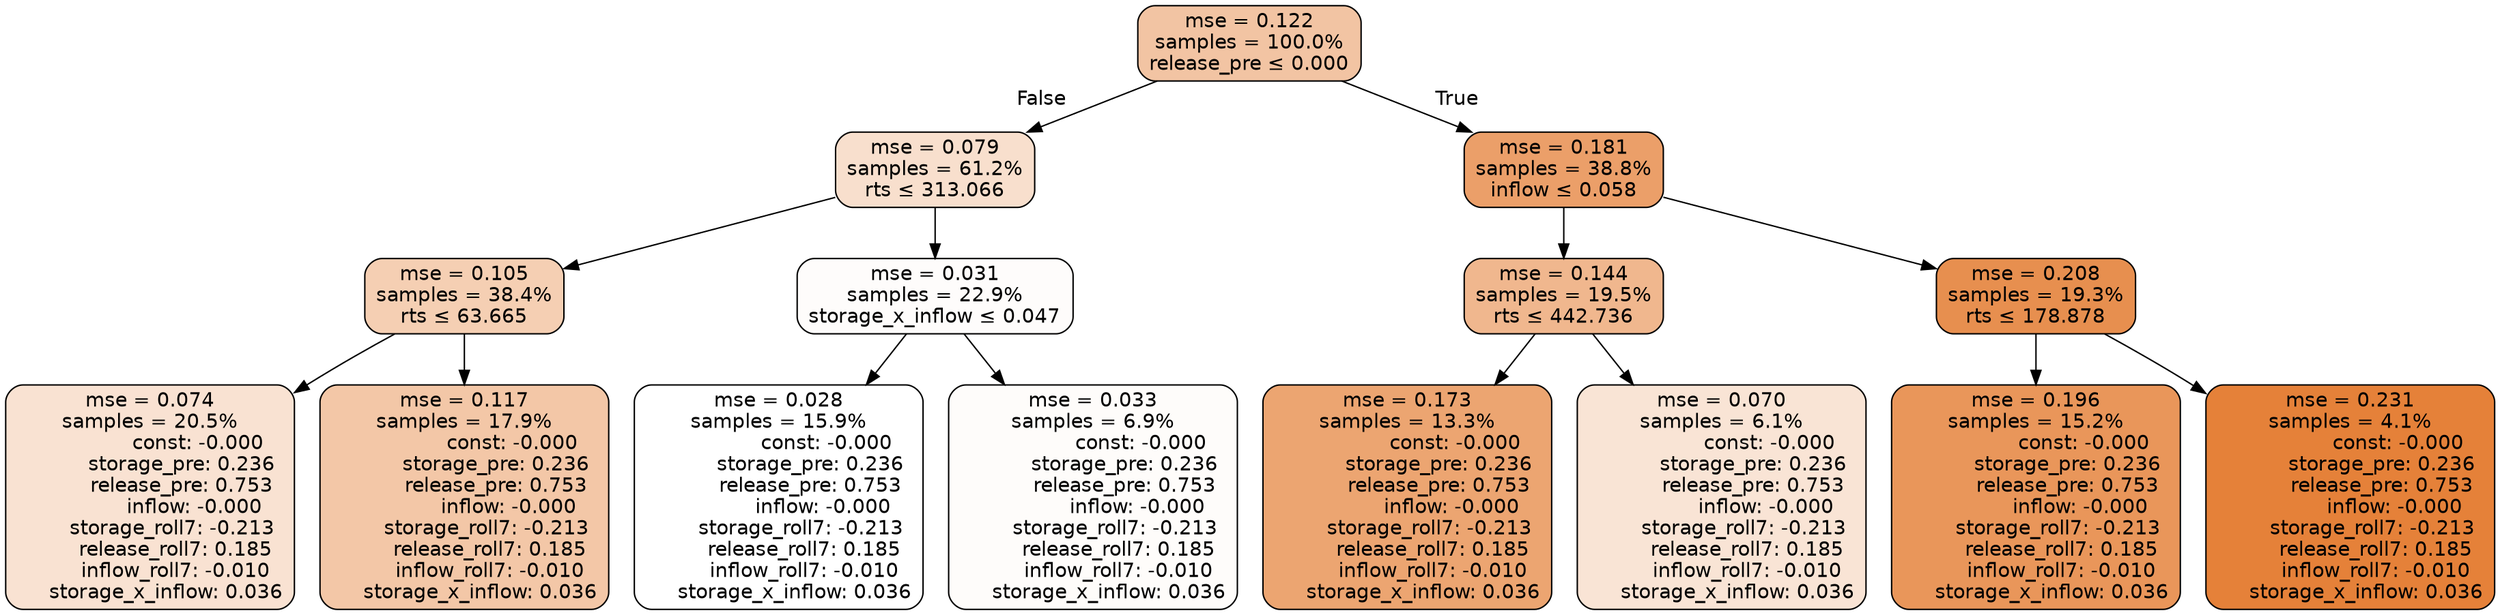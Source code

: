 digraph tree {
node [shape=rectangle, style="filled, rounded", color="black", fontname=helvetica] ;
edge [fontname=helvetica] ;
	"0" [label="mse = 0.122
samples = 100.0%
release_pre &le; 0.000", fillcolor="#f2c4a3"]
	"1" [label="mse = 0.079
samples = 61.2%
rts &le; 313.066", fillcolor="#f8dfcd"]
	"2" [label="mse = 0.105
samples = 38.4%
rts &le; 63.665", fillcolor="#f5cfb3"]
	"3" [label="mse = 0.074
samples = 20.5%
               const: -0.000
          storage_pre: 0.236
          release_pre: 0.753
              inflow: -0.000
       storage_roll7: -0.213
        release_roll7: 0.185
        inflow_roll7: -0.010
     storage_x_inflow: 0.036", fillcolor="#f9e2d2"]
	"4" [label="mse = 0.117
samples = 17.9%
               const: -0.000
          storage_pre: 0.236
          release_pre: 0.753
              inflow: -0.000
       storage_roll7: -0.213
        release_roll7: 0.185
        inflow_roll7: -0.010
     storage_x_inflow: 0.036", fillcolor="#f3c7a7"]
	"5" [label="mse = 0.031
samples = 22.9%
storage_x_inflow &le; 0.047", fillcolor="#fefcfb"]
	"6" [label="mse = 0.028
samples = 15.9%
               const: -0.000
          storage_pre: 0.236
          release_pre: 0.753
              inflow: -0.000
       storage_roll7: -0.213
        release_roll7: 0.185
        inflow_roll7: -0.010
     storage_x_inflow: 0.036", fillcolor="#ffffff"]
	"7" [label="mse = 0.033
samples = 6.9%
               const: -0.000
          storage_pre: 0.236
          release_pre: 0.753
              inflow: -0.000
       storage_roll7: -0.213
        release_roll7: 0.185
        inflow_roll7: -0.010
     storage_x_inflow: 0.036", fillcolor="#fefcfa"]
	"8" [label="mse = 0.181
samples = 38.8%
inflow &le; 0.058", fillcolor="#eb9f69"]
	"9" [label="mse = 0.144
samples = 19.5%
rts &le; 442.736", fillcolor="#f0b78e"]
	"10" [label="mse = 0.173
samples = 13.3%
               const: -0.000
          storage_pre: 0.236
          release_pre: 0.753
              inflow: -0.000
       storage_roll7: -0.213
        release_roll7: 0.185
        inflow_roll7: -0.010
     storage_x_inflow: 0.036", fillcolor="#eca571"]
	"11" [label="mse = 0.070
samples = 6.1%
               const: -0.000
          storage_pre: 0.236
          release_pre: 0.753
              inflow: -0.000
       storage_roll7: -0.213
        release_roll7: 0.185
        inflow_roll7: -0.010
     storage_x_inflow: 0.036", fillcolor="#f9e4d5"]
	"12" [label="mse = 0.208
samples = 19.3%
rts &le; 178.878", fillcolor="#e78f4f"]
	"13" [label="mse = 0.196
samples = 15.2%
               const: -0.000
          storage_pre: 0.236
          release_pre: 0.753
              inflow: -0.000
       storage_roll7: -0.213
        release_roll7: 0.185
        inflow_roll7: -0.010
     storage_x_inflow: 0.036", fillcolor="#e9965a"]
	"14" [label="mse = 0.231
samples = 4.1%
               const: -0.000
          storage_pre: 0.236
          release_pre: 0.753
              inflow: -0.000
       storage_roll7: -0.213
        release_roll7: 0.185
        inflow_roll7: -0.010
     storage_x_inflow: 0.036", fillcolor="#e58139"]

	"0" -> "1" [labeldistance=2.5, labelangle=45, headlabel="False"]
	"1" -> "2"
	"2" -> "3"
	"2" -> "4"
	"1" -> "5"
	"5" -> "6"
	"5" -> "7"
	"0" -> "8" [labeldistance=2.5, labelangle=-45, headlabel="True"]
	"8" -> "9"
	"9" -> "10"
	"9" -> "11"
	"8" -> "12"
	"12" -> "13"
	"12" -> "14"
}